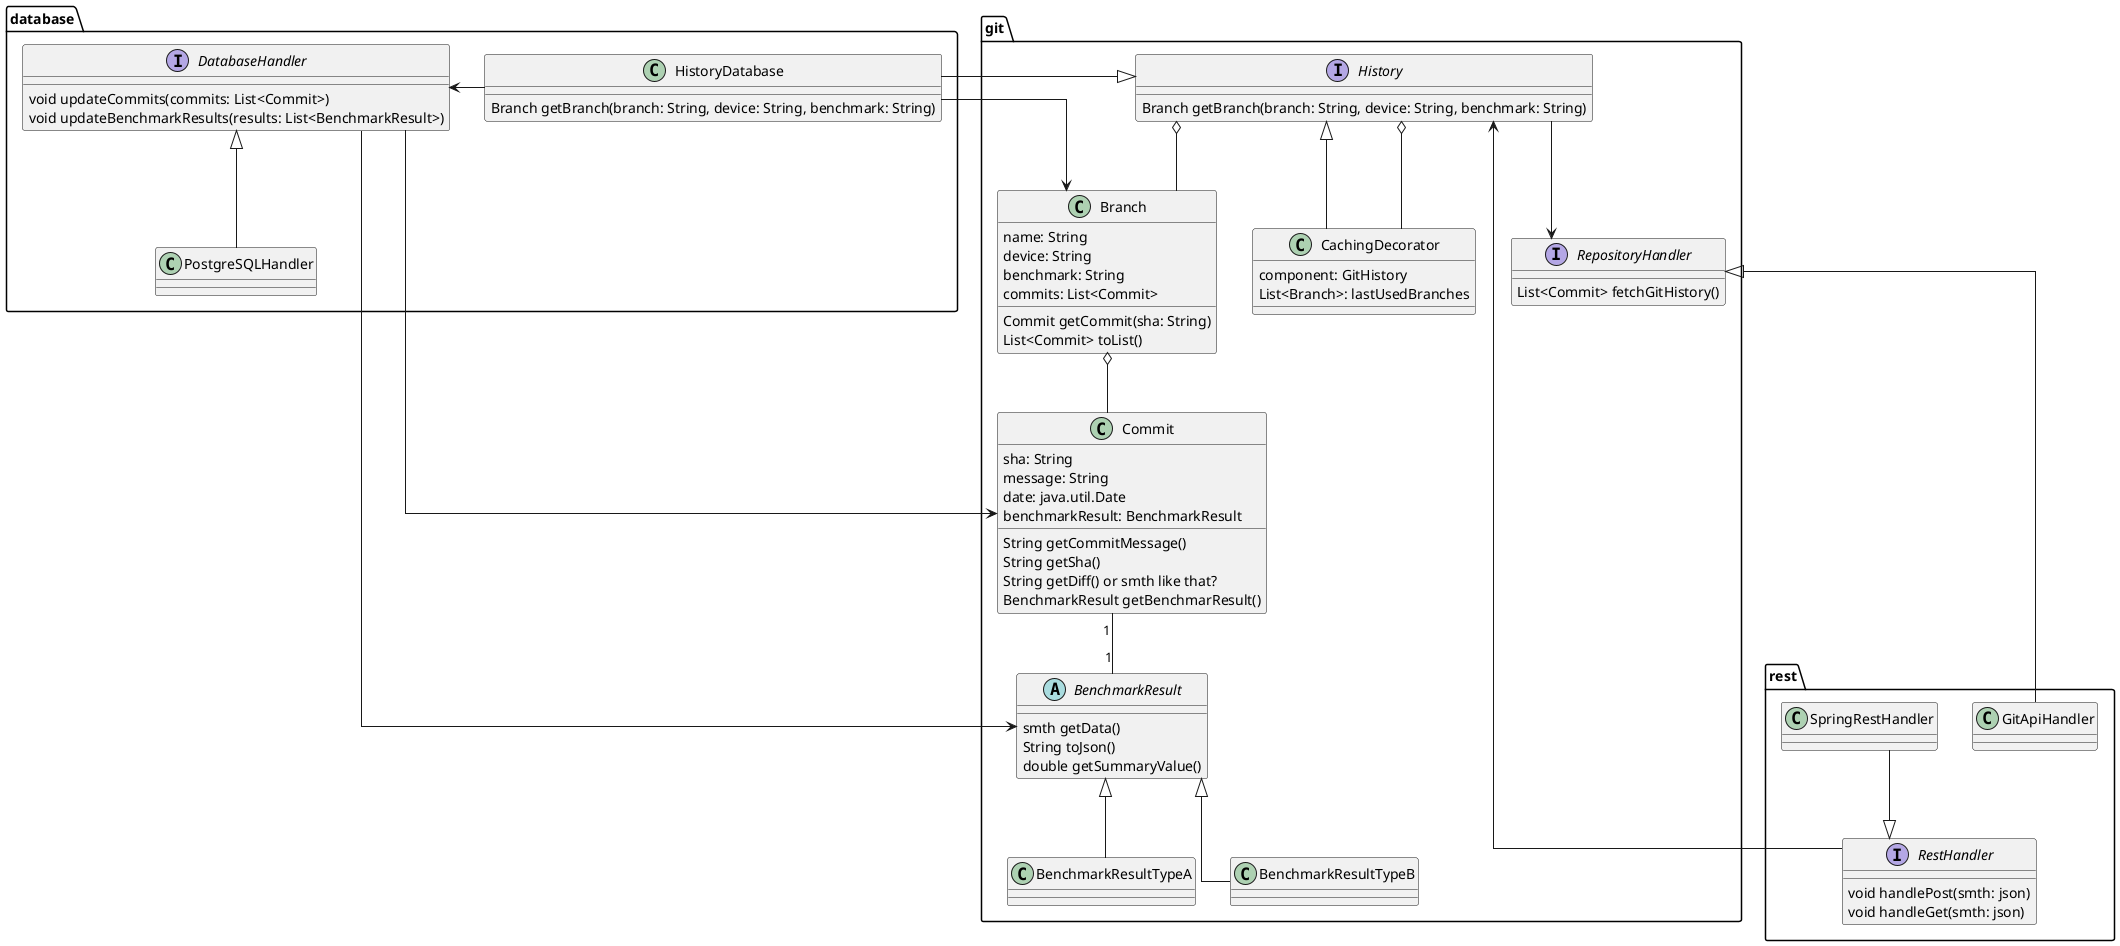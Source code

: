 @startuml backend

skinparam linetype ortho

package git {
  interface History {
    Branch getBranch(branch: String, device: String, benchmark: String)
  }

  interface RepositoryHandler {
    List<Commit> fetchGitHistory()
  }

  class CachingDecorator {
    component: GitHistory
    List<Branch>: lastUsedBranches
  }
  
  class Commit {
    sha: String
    message: String
    date: java.util.Date
    benchmarkResult: BenchmarkResult
    String getCommitMessage()
    String getSha()
    String getDiff() or smth like that?
    BenchmarkResult getBenchmarResult()
  }
  
  
  class Branch {
    name: String
    device: String
    benchmark: String
    commits: List<Commit>
    Commit getCommit(sha: String)
    List<Commit> toList()
  }
    
  abstract BenchmarkResult {
    smth getData()
    String toJson()
    double getSummaryValue()
  }
  
  
  class BenchmarkResultTypeA
  class BenchmarkResultTypeB
  
  
  BenchmarkResult <|-- BenchmarkResultTypeA
  BenchmarkResult <|-- BenchmarkResultTypeB
  
  History o-- Branch
  History --> RepositoryHandler
  History <|-- CachingDecorator
  History o-- CachingDecorator
  
  Branch o-- Commit
  Commit "1" -- "1" BenchmarkResult
}


package rest {
  class GitApiHandler
  class SpringRestHandler
  
  interface RestHandler {
    void handlePost(smth: json)
    void handleGet(smth: json)
  }
   
  SpringRestHandler --|> RestHandler
}

package database {
  class PostgreSQLHandler
  
  interface DatabaseHandler {
    void updateCommits(commits: List<Commit>)
    void updateBenchmarkResults(results: List<BenchmarkResult>)
  }
  
  DatabaseHandler <- HistoryDatabase
  DatabaseHandler <|-- PostgreSQLHandler
  
  class HistoryDatabase {
    Branch getBranch(branch: String, device: String, benchmark: String)
  }
}

History <--- RestHandler
History <|--- HistoryDatabase
RepositoryHandler <|--- GitApiHandler
DatabaseHandler ---> Commit
DatabaseHandler ---> BenchmarkResult
HistoryDatabase ---> Branch
@enduml
